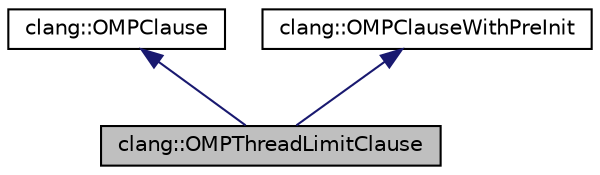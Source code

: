 digraph "clang::OMPThreadLimitClause"
{
 // LATEX_PDF_SIZE
  bgcolor="transparent";
  edge [fontname="Helvetica",fontsize="10",labelfontname="Helvetica",labelfontsize="10"];
  node [fontname="Helvetica",fontsize="10",shape=record];
  Node1 [label="clang::OMPThreadLimitClause",height=0.2,width=0.4,color="black", fillcolor="grey75", style="filled", fontcolor="black",tooltip="This represents 'thread_limit' clause in the '#pragma omp ...' directive."];
  Node2 -> Node1 [dir="back",color="midnightblue",fontsize="10",style="solid",fontname="Helvetica"];
  Node2 [label="clang::OMPClause",height=0.2,width=0.4,color="black",URL="$classclang_1_1OMPClause.html",tooltip="This is a basic class for representing single OpenMP clause."];
  Node3 -> Node1 [dir="back",color="midnightblue",fontsize="10",style="solid",fontname="Helvetica"];
  Node3 [label="clang::OMPClauseWithPreInit",height=0.2,width=0.4,color="black",URL="$classclang_1_1OMPClauseWithPreInit.html",tooltip="Class that handles pre-initialization statement for some clauses, like 'shedule', 'firstprivate' etc."];
}
